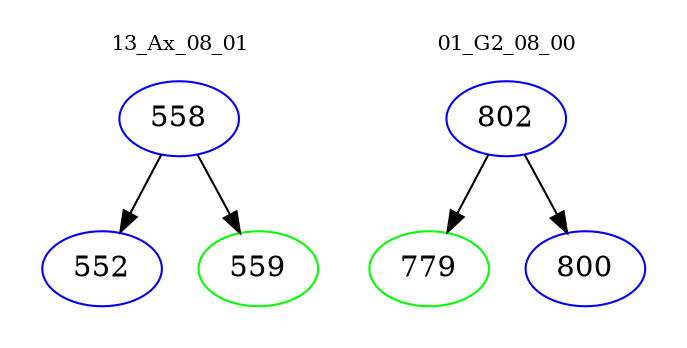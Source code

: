 digraph{
subgraph cluster_0 {
color = white
label = "13_Ax_08_01";
fontsize=10;
T0_558 [label="558", color="blue"]
T0_558 -> T0_552 [color="black"]
T0_552 [label="552", color="blue"]
T0_558 -> T0_559 [color="black"]
T0_559 [label="559", color="green"]
}
subgraph cluster_1 {
color = white
label = "01_G2_08_00";
fontsize=10;
T1_802 [label="802", color="blue"]
T1_802 -> T1_779 [color="black"]
T1_779 [label="779", color="green"]
T1_802 -> T1_800 [color="black"]
T1_800 [label="800", color="blue"]
}
}
